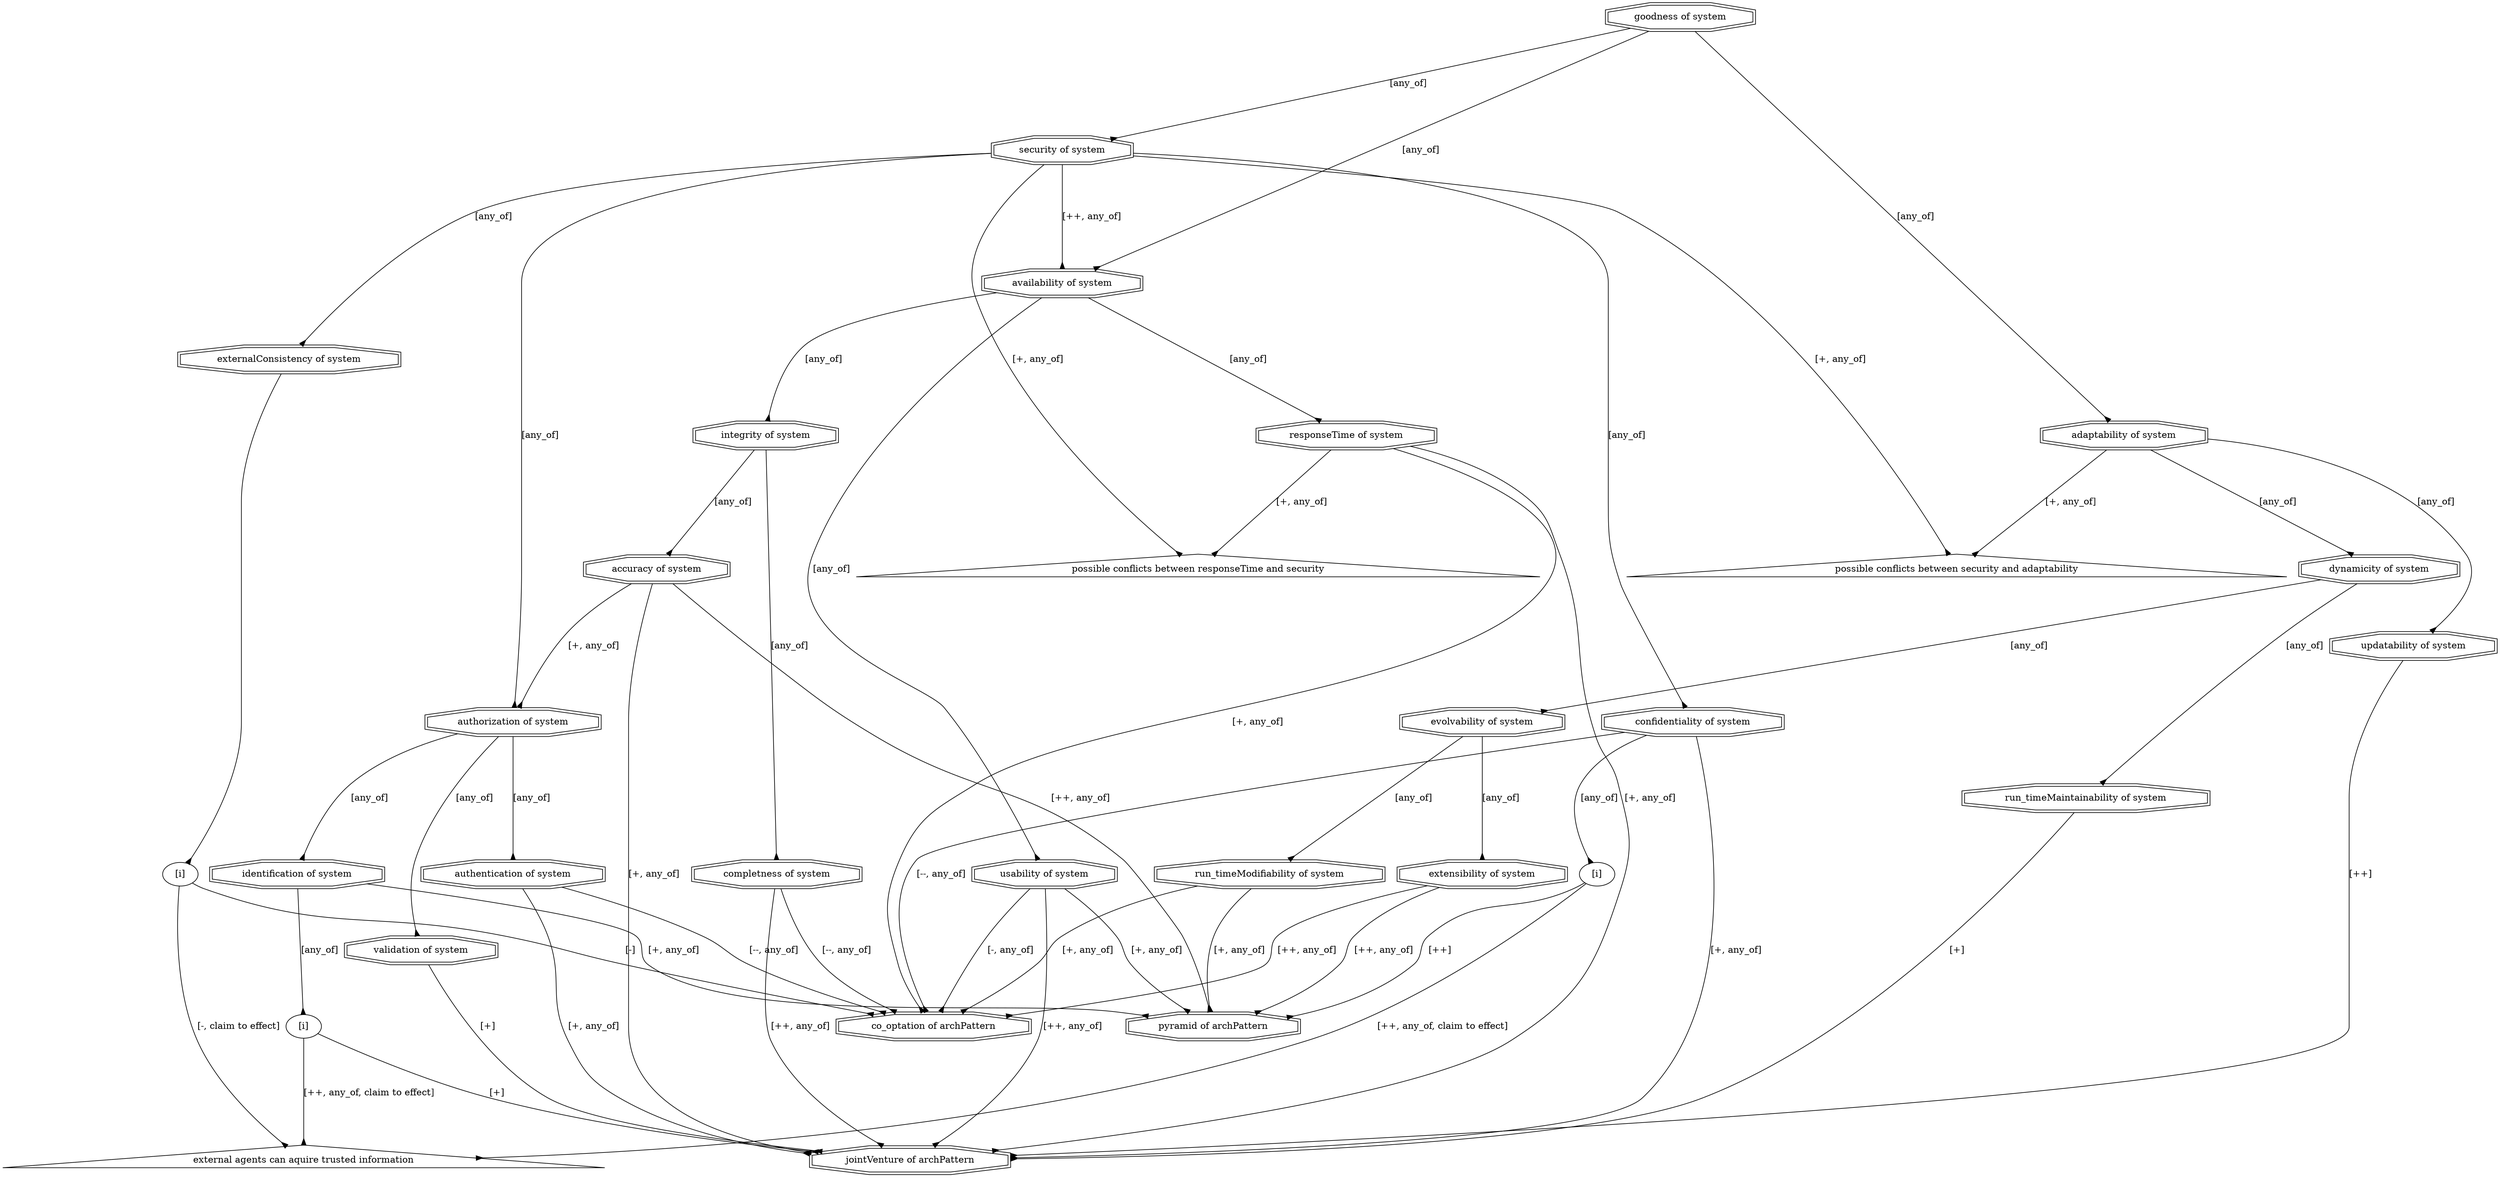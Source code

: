 digraph G { 
 ranksep=2.0; 
subgraph global { 
style=filled; 
 label="global";"goodness of system" [shape=doubleoctagon]; 
"availability of system" [shape=doubleoctagon]; 
"security of system" [shape=doubleoctagon]; 
"adaptability of system" [shape=doubleoctagon]; 
"integrity of system" [shape=doubleoctagon]; 
"authorization of system" [shape=doubleoctagon]; 
"dynamicity of system" [shape=doubleoctagon]; 
"evolvability of system" [shape=doubleoctagon]; 
"accuracy of system" [shape=doubleoctagon]; 
"completness of system" [shape=doubleoctagon]; 
"usability of system" [shape=doubleoctagon]; 
"responseTime of system" [shape=doubleoctagon]; 
"identification of system" [shape=doubleoctagon]; 
"authentication of system" [shape=doubleoctagon]; 
"validation of system" [shape=doubleoctagon]; 
"confidentiality of system" [shape=doubleoctagon]; 
"externalConsistency of system" [shape=doubleoctagon]; 
"run_timeMaintainability of system" [shape=doubleoctagon]; 
"run_timeModifiability of system" [shape=doubleoctagon]; 
"extensibility of system" [shape=doubleoctagon]; 
"updatability of system" [shape=doubleoctagon]; 
"pyramid of archPattern" [shape=doubleoctagon]; 
"jointVenture of archPattern" [shape=doubleoctagon]; 
"co_optation of archPattern" [shape=doubleoctagon]; 
"external agents can aquire trusted information" [shape=triangle]; 
"possible conflicts between responseTime and security" [shape=triangle]; 
"possible conflicts between security and adaptability" [shape=triangle]; 
"identification of system^helped by jointVenture of archPattern^intermediate" [label="[i]"]; 
"confidentiality of system^made by pyramid of archPattern^intermediate" [label="[i]"]; 
"externalConsistency of system^unhurt by co_optation of archPattern^intermediate" [label="[i]"]; 

} 
"goodness of system" -> "availability of system" [arrowhead=inv, label="[any_of]"]; 
"goodness of system" -> "security of system" [arrowhead=inv, label="[any_of]"]; 
"goodness of system" -> "adaptability of system" [arrowhead=inv, label="[any_of]"]; 
"availability of system" -> "integrity of system" [arrowhead=inv, label="[any_of]"]; 
"availability of system" -> "usability of system" [arrowhead=inv, label="[any_of]"]; 
"availability of system" -> "responseTime of system" [arrowhead=inv, label="[any_of]"]; 
"integrity of system" -> "accuracy of system" [arrowhead=inv, label="[any_of]"]; 
"integrity of system" -> "completness of system" [arrowhead=inv, label="[any_of]"]; 
"security of system" -> "authorization of system" [arrowhead=inv, label="[any_of]"]; 
"security of system" -> "confidentiality of system" [arrowhead=inv, label="[any_of]"]; 
"security of system" -> "externalConsistency of system" [arrowhead=inv, label="[any_of]"]; 
"security of system" -> "availability of system" [arrowhead=inv, label="[++, any_of]"]; 
"security of system" -> "possible conflicts between responseTime and security" [arrowhead=inv, label="[+, any_of]"]; 
"security of system" -> "possible conflicts between security and adaptability" [arrowhead=inv, label="[+, any_of]"]; 
"authorization of system" -> "identification of system" [arrowhead=inv, label="[any_of]"]; 
"authorization of system" -> "authentication of system" [arrowhead=inv, label="[any_of]"]; 
"authorization of system" -> "validation of system" [arrowhead=inv, label="[any_of]"]; 
"adaptability of system" -> "dynamicity of system" [arrowhead=inv, label="[any_of]"]; 
"adaptability of system" -> "updatability of system" [arrowhead=inv, label="[any_of]"]; 
"adaptability of system" -> "possible conflicts between security and adaptability" [arrowhead=inv, label="[+, any_of]"]; 
"dynamicity of system" -> "run_timeMaintainability of system" [arrowhead=inv, label="[any_of]"]; 
"dynamicity of system" -> "evolvability of system" [arrowhead=inv, label="[any_of]"]; 
"evolvability of system" -> "run_timeModifiability of system" [arrowhead=inv, label="[any_of]"]; 
"evolvability of system" -> "extensibility of system" [arrowhead=inv, label="[any_of]"]; 
"accuracy of system" -> "pyramid of archPattern" [arrowhead=inv, label="[++, any_of]"]; 
"accuracy of system" -> "jointVenture of archPattern" [arrowhead=inv, label="[+, any_of]"]; 
"accuracy of system" -> "authorization of system" [arrowhead=inv, label="[+, any_of]"]; 
"completness of system" -> "jointVenture of archPattern" [arrowhead=inv, label="[++, any_of]"]; 
"completness of system" -> "co_optation of archPattern" [arrowhead=inv, label="[--, any_of]"]; 
"usability of system" -> "pyramid of archPattern" [arrowhead=inv, label="[+, any_of]"]; 
"usability of system" -> "jointVenture of archPattern" [arrowhead=inv, label="[++, any_of]"]; 
"usability of system" -> "co_optation of archPattern" [arrowhead=inv, label="[-, any_of]"]; 
"responseTime of system" -> "possible conflicts between responseTime and security" [arrowhead=inv, label="[+, any_of]"]; 
"responseTime of system" -> "jointVenture of archPattern" [arrowhead=inv, label="[+, any_of]"]; 
"responseTime of system" -> "co_optation of archPattern" [arrowhead=inv, label="[+, any_of]"]; 
"identification of system" -> "pyramid of archPattern" [arrowhead=inv, label="[+, any_of]"]; 
"identification of system" -> "identification of system^helped by jointVenture of archPattern^intermediate" [arrowhead=inv, label="[any_of]"]; 
"identification of system^helped by jointVenture of archPattern^intermediate" -> "jointVenture of archPattern" [arrowhead=inv, label="[+]"]; 
"identification of system^helped by jointVenture of archPattern^intermediate" -> "external agents can aquire trusted information" [arrowhead=inv, label="[++, any_of, claim to effect]"]; 
"authentication of system" -> "jointVenture of archPattern" [arrowhead=inv, label="[+, any_of]"]; 
"authentication of system" -> "co_optation of archPattern" [arrowhead=inv, label="[--, any_of]"]; 
"validation of system" -> "jointVenture of archPattern" [arrowhead=inv, label="[+]"]; 
"confidentiality of system" -> "confidentiality of system^made by pyramid of archPattern^intermediate" [arrowhead=inv, label="[any_of]"]; 
"confidentiality of system^made by pyramid of archPattern^intermediate" -> "pyramid of archPattern" [arrowhead=inv, label="[++]"]; 
"confidentiality of system^made by pyramid of archPattern^intermediate" -> "external agents can aquire trusted information" [arrowhead=inv, label="[++, any_of, claim to effect]"]; 
"confidentiality of system" -> "jointVenture of archPattern" [arrowhead=inv, label="[+, any_of]"]; 
"confidentiality of system" -> "co_optation of archPattern" [arrowhead=inv, label="[--, any_of]"]; 
"externalConsistency of system" -> "externalConsistency of system^unhurt by co_optation of archPattern^intermediate" [arrowhead=inv]; 
"externalConsistency of system^unhurt by co_optation of archPattern^intermediate" -> "co_optation of archPattern" [arrowhead=inv, label="[-]"]; 
"externalConsistency of system^unhurt by co_optation of archPattern^intermediate" -> "external agents can aquire trusted information" [arrowhead=inv, label="[-, claim to effect]"]; 
"run_timeMaintainability of system" -> "jointVenture of archPattern" [arrowhead=inv, label="[+]"]; 
"run_timeModifiability of system" -> "pyramid of archPattern" [arrowhead=inv, label="[+, any_of]"]; 
"run_timeModifiability of system" -> "co_optation of archPattern" [arrowhead=inv, label="[+, any_of]"]; 
"extensibility of system" -> "pyramid of archPattern" [arrowhead=inv, label="[++, any_of]"]; 
"extensibility of system" -> "co_optation of archPattern" [arrowhead=inv, label="[++, any_of]"]; 
"updatability of system" -> "jointVenture of archPattern" [arrowhead=inv, label="[++]"]; 
} 
